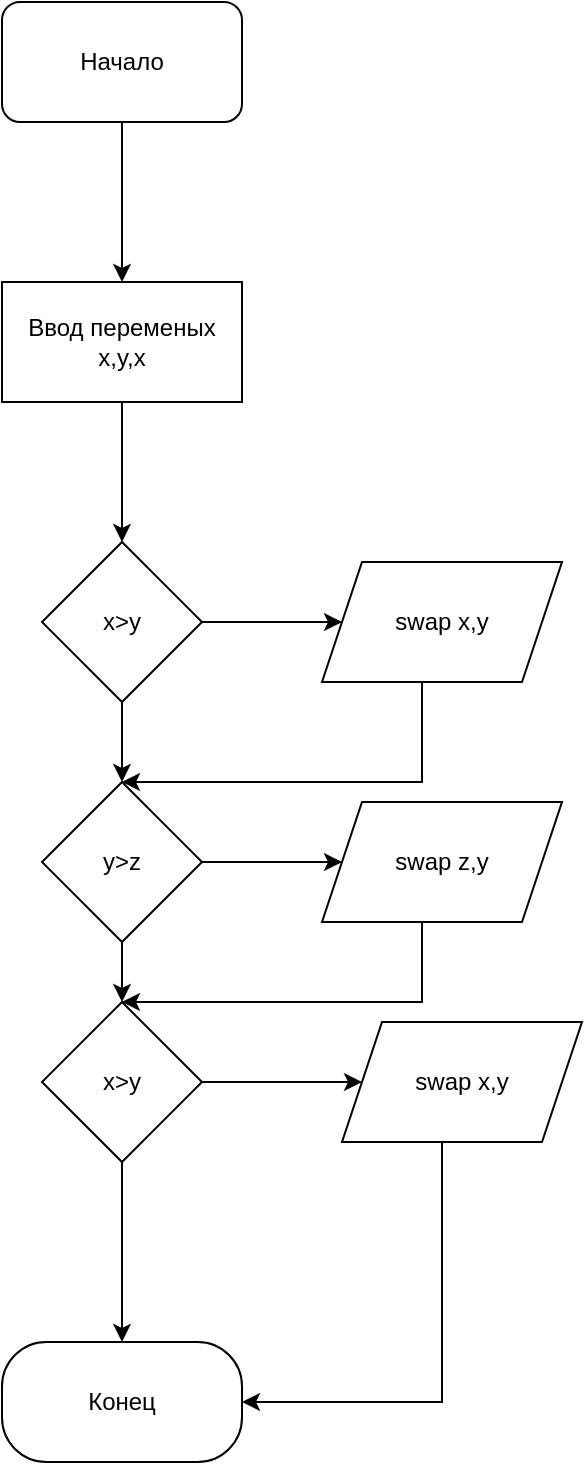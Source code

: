 <mxfile version="15.4.3" type="github">
  <diagram id="g_z5LibgCN57cee2yOvP" name="Page-1">
    <mxGraphModel dx="460" dy="828" grid="1" gridSize="10" guides="1" tooltips="1" connect="1" arrows="1" fold="1" page="1" pageScale="1" pageWidth="850" pageHeight="1100" math="0" shadow="0">
      <root>
        <mxCell id="0" />
        <mxCell id="1" parent="0" />
        <mxCell id="uB_ADN-PQVO7pmlwdkGX-3" value="" style="edgeStyle=orthogonalEdgeStyle;rounded=0;orthogonalLoop=1;jettySize=auto;html=1;" edge="1" parent="1" source="uB_ADN-PQVO7pmlwdkGX-1" target="uB_ADN-PQVO7pmlwdkGX-2">
          <mxGeometry relative="1" as="geometry" />
        </mxCell>
        <mxCell id="uB_ADN-PQVO7pmlwdkGX-1" value="Начало" style="rounded=1;whiteSpace=wrap;html=1;" vertex="1" parent="1">
          <mxGeometry x="160" y="190" width="120" height="60" as="geometry" />
        </mxCell>
        <mxCell id="uB_ADN-PQVO7pmlwdkGX-5" value="" style="edgeStyle=orthogonalEdgeStyle;rounded=0;orthogonalLoop=1;jettySize=auto;html=1;" edge="1" parent="1" source="uB_ADN-PQVO7pmlwdkGX-2" target="uB_ADN-PQVO7pmlwdkGX-4">
          <mxGeometry relative="1" as="geometry" />
        </mxCell>
        <mxCell id="uB_ADN-PQVO7pmlwdkGX-2" value="Ввод переменых x,y,x" style="whiteSpace=wrap;html=1;rounded=1;arcSize=0;" vertex="1" parent="1">
          <mxGeometry x="160" y="330" width="120" height="60" as="geometry" />
        </mxCell>
        <mxCell id="uB_ADN-PQVO7pmlwdkGX-8" value="" style="edgeStyle=orthogonalEdgeStyle;rounded=0;orthogonalLoop=1;jettySize=auto;html=1;" edge="1" parent="1" source="uB_ADN-PQVO7pmlwdkGX-4" target="uB_ADN-PQVO7pmlwdkGX-7">
          <mxGeometry relative="1" as="geometry" />
        </mxCell>
        <mxCell id="uB_ADN-PQVO7pmlwdkGX-15" style="edgeStyle=orthogonalEdgeStyle;rounded=0;orthogonalLoop=1;jettySize=auto;html=1;" edge="1" parent="1" source="uB_ADN-PQVO7pmlwdkGX-4" target="uB_ADN-PQVO7pmlwdkGX-10">
          <mxGeometry relative="1" as="geometry" />
        </mxCell>
        <mxCell id="uB_ADN-PQVO7pmlwdkGX-4" value="x&amp;gt;y" style="rhombus;whiteSpace=wrap;html=1;rounded=1;arcSize=0;" vertex="1" parent="1">
          <mxGeometry x="180" y="460" width="80" height="80" as="geometry" />
        </mxCell>
        <mxCell id="uB_ADN-PQVO7pmlwdkGX-17" style="edgeStyle=orthogonalEdgeStyle;rounded=0;orthogonalLoop=1;jettySize=auto;html=1;entryX=0.5;entryY=0;entryDx=0;entryDy=0;" edge="1" parent="1" source="uB_ADN-PQVO7pmlwdkGX-7" target="uB_ADN-PQVO7pmlwdkGX-10">
          <mxGeometry relative="1" as="geometry">
            <Array as="points">
              <mxPoint x="370" y="580" />
            </Array>
          </mxGeometry>
        </mxCell>
        <mxCell id="uB_ADN-PQVO7pmlwdkGX-7" value="swap x,y" style="shape=parallelogram;perimeter=parallelogramPerimeter;whiteSpace=wrap;html=1;fixedSize=1;rounded=1;arcSize=0;" vertex="1" parent="1">
          <mxGeometry x="320" y="470" width="120" height="60" as="geometry" />
        </mxCell>
        <mxCell id="uB_ADN-PQVO7pmlwdkGX-9" value="" style="edgeStyle=orthogonalEdgeStyle;rounded=0;orthogonalLoop=1;jettySize=auto;html=1;" edge="1" parent="1" source="uB_ADN-PQVO7pmlwdkGX-10" target="uB_ADN-PQVO7pmlwdkGX-11">
          <mxGeometry relative="1" as="geometry" />
        </mxCell>
        <mxCell id="uB_ADN-PQVO7pmlwdkGX-16" style="edgeStyle=orthogonalEdgeStyle;rounded=0;orthogonalLoop=1;jettySize=auto;html=1;entryX=0.5;entryY=0;entryDx=0;entryDy=0;" edge="1" parent="1" source="uB_ADN-PQVO7pmlwdkGX-10" target="uB_ADN-PQVO7pmlwdkGX-13">
          <mxGeometry relative="1" as="geometry" />
        </mxCell>
        <mxCell id="uB_ADN-PQVO7pmlwdkGX-10" value="y&amp;gt;z" style="rhombus;whiteSpace=wrap;html=1;rounded=1;arcSize=0;" vertex="1" parent="1">
          <mxGeometry x="180" y="580" width="80" height="80" as="geometry" />
        </mxCell>
        <mxCell id="uB_ADN-PQVO7pmlwdkGX-18" style="edgeStyle=orthogonalEdgeStyle;rounded=0;orthogonalLoop=1;jettySize=auto;html=1;entryX=0.5;entryY=0;entryDx=0;entryDy=0;" edge="1" parent="1" source="uB_ADN-PQVO7pmlwdkGX-11" target="uB_ADN-PQVO7pmlwdkGX-13">
          <mxGeometry relative="1" as="geometry">
            <Array as="points">
              <mxPoint x="370" y="690" />
            </Array>
          </mxGeometry>
        </mxCell>
        <mxCell id="uB_ADN-PQVO7pmlwdkGX-11" value="swap z,y" style="shape=parallelogram;perimeter=parallelogramPerimeter;whiteSpace=wrap;html=1;fixedSize=1;rounded=1;arcSize=0;" vertex="1" parent="1">
          <mxGeometry x="320" y="590" width="120" height="60" as="geometry" />
        </mxCell>
        <mxCell id="uB_ADN-PQVO7pmlwdkGX-12" value="" style="edgeStyle=orthogonalEdgeStyle;rounded=0;orthogonalLoop=1;jettySize=auto;html=1;" edge="1" parent="1" source="uB_ADN-PQVO7pmlwdkGX-13" target="uB_ADN-PQVO7pmlwdkGX-14">
          <mxGeometry relative="1" as="geometry" />
        </mxCell>
        <mxCell id="uB_ADN-PQVO7pmlwdkGX-20" value="" style="edgeStyle=orthogonalEdgeStyle;rounded=0;orthogonalLoop=1;jettySize=auto;html=1;" edge="1" parent="1" source="uB_ADN-PQVO7pmlwdkGX-13" target="uB_ADN-PQVO7pmlwdkGX-19">
          <mxGeometry relative="1" as="geometry" />
        </mxCell>
        <mxCell id="uB_ADN-PQVO7pmlwdkGX-13" value="x&amp;gt;y" style="rhombus;whiteSpace=wrap;html=1;rounded=1;arcSize=0;" vertex="1" parent="1">
          <mxGeometry x="180" y="690" width="80" height="80" as="geometry" />
        </mxCell>
        <mxCell id="uB_ADN-PQVO7pmlwdkGX-21" style="edgeStyle=orthogonalEdgeStyle;rounded=0;orthogonalLoop=1;jettySize=auto;html=1;" edge="1" parent="1" source="uB_ADN-PQVO7pmlwdkGX-14" target="uB_ADN-PQVO7pmlwdkGX-19">
          <mxGeometry relative="1" as="geometry">
            <Array as="points">
              <mxPoint x="380" y="890" />
            </Array>
          </mxGeometry>
        </mxCell>
        <mxCell id="uB_ADN-PQVO7pmlwdkGX-14" value="swap x,y" style="shape=parallelogram;perimeter=parallelogramPerimeter;whiteSpace=wrap;html=1;fixedSize=1;rounded=1;arcSize=0;" vertex="1" parent="1">
          <mxGeometry x="330" y="700" width="120" height="60" as="geometry" />
        </mxCell>
        <mxCell id="uB_ADN-PQVO7pmlwdkGX-19" value="Конец" style="whiteSpace=wrap;html=1;rounded=1;arcSize=37;" vertex="1" parent="1">
          <mxGeometry x="160" y="860" width="120" height="60" as="geometry" />
        </mxCell>
      </root>
    </mxGraphModel>
  </diagram>
</mxfile>

